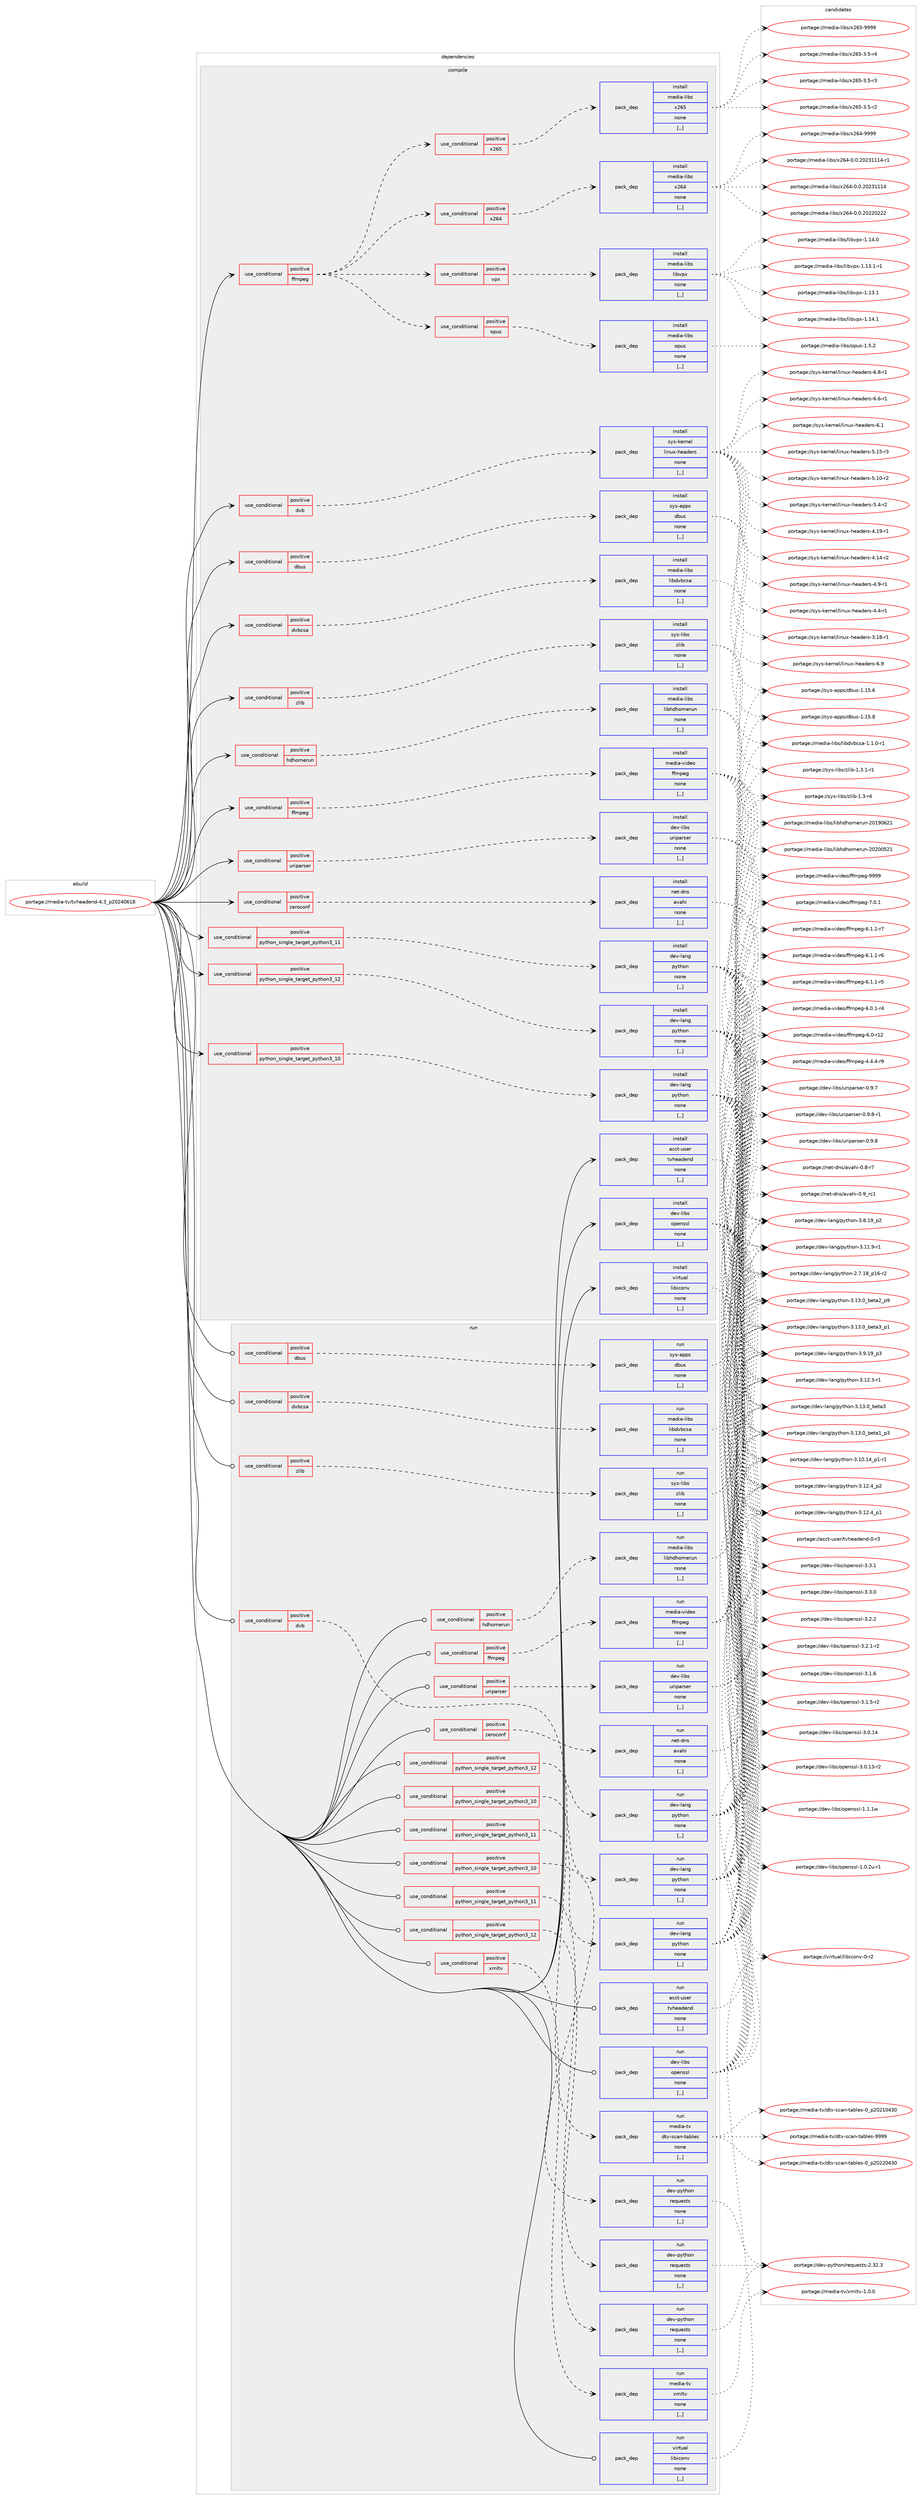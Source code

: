 digraph prolog {

# *************
# Graph options
# *************

newrank=true;
concentrate=true;
compound=true;
graph [rankdir=LR,fontname=Helvetica,fontsize=10,ranksep=1.5];#, ranksep=2.5, nodesep=0.2];
edge  [arrowhead=vee];
node  [fontname=Helvetica,fontsize=10];

# **********
# The ebuild
# **********

subgraph cluster_leftcol {
color=gray;
rank=same;
label=<<i>ebuild</i>>;
id [label="portage://media-tv/tvheadend-4.3_p20240618", color=red, width=4, href="../media-tv/tvheadend-4.3_p20240618.svg"];
}

# ****************
# The dependencies
# ****************

subgraph cluster_midcol {
color=gray;
label=<<i>dependencies</i>>;
subgraph cluster_compile {
fillcolor="#eeeeee";
style=filled;
label=<<i>compile</i>>;
subgraph cond81888 {
dependency322239 [label=<<TABLE BORDER="0" CELLBORDER="1" CELLSPACING="0" CELLPADDING="4"><TR><TD ROWSPAN="3" CELLPADDING="10">use_conditional</TD></TR><TR><TD>positive</TD></TR><TR><TD>dbus</TD></TR></TABLE>>, shape=none, color=red];
subgraph pack237841 {
dependency322240 [label=<<TABLE BORDER="0" CELLBORDER="1" CELLSPACING="0" CELLPADDING="4" WIDTH="220"><TR><TD ROWSPAN="6" CELLPADDING="30">pack_dep</TD></TR><TR><TD WIDTH="110">install</TD></TR><TR><TD>sys-apps</TD></TR><TR><TD>dbus</TD></TR><TR><TD>none</TD></TR><TR><TD>[,,]</TD></TR></TABLE>>, shape=none, color=blue];
}
dependency322239:e -> dependency322240:w [weight=20,style="dashed",arrowhead="vee"];
}
id:e -> dependency322239:w [weight=20,style="solid",arrowhead="vee"];
subgraph cond81889 {
dependency322241 [label=<<TABLE BORDER="0" CELLBORDER="1" CELLSPACING="0" CELLPADDING="4"><TR><TD ROWSPAN="3" CELLPADDING="10">use_conditional</TD></TR><TR><TD>positive</TD></TR><TR><TD>dvb</TD></TR></TABLE>>, shape=none, color=red];
subgraph pack237842 {
dependency322242 [label=<<TABLE BORDER="0" CELLBORDER="1" CELLSPACING="0" CELLPADDING="4" WIDTH="220"><TR><TD ROWSPAN="6" CELLPADDING="30">pack_dep</TD></TR><TR><TD WIDTH="110">install</TD></TR><TR><TD>sys-kernel</TD></TR><TR><TD>linux-headers</TD></TR><TR><TD>none</TD></TR><TR><TD>[,,]</TD></TR></TABLE>>, shape=none, color=blue];
}
dependency322241:e -> dependency322242:w [weight=20,style="dashed",arrowhead="vee"];
}
id:e -> dependency322241:w [weight=20,style="solid",arrowhead="vee"];
subgraph cond81890 {
dependency322243 [label=<<TABLE BORDER="0" CELLBORDER="1" CELLSPACING="0" CELLPADDING="4"><TR><TD ROWSPAN="3" CELLPADDING="10">use_conditional</TD></TR><TR><TD>positive</TD></TR><TR><TD>dvbcsa</TD></TR></TABLE>>, shape=none, color=red];
subgraph pack237843 {
dependency322244 [label=<<TABLE BORDER="0" CELLBORDER="1" CELLSPACING="0" CELLPADDING="4" WIDTH="220"><TR><TD ROWSPAN="6" CELLPADDING="30">pack_dep</TD></TR><TR><TD WIDTH="110">install</TD></TR><TR><TD>media-libs</TD></TR><TR><TD>libdvbcsa</TD></TR><TR><TD>none</TD></TR><TR><TD>[,,]</TD></TR></TABLE>>, shape=none, color=blue];
}
dependency322243:e -> dependency322244:w [weight=20,style="dashed",arrowhead="vee"];
}
id:e -> dependency322243:w [weight=20,style="solid",arrowhead="vee"];
subgraph cond81891 {
dependency322245 [label=<<TABLE BORDER="0" CELLBORDER="1" CELLSPACING="0" CELLPADDING="4"><TR><TD ROWSPAN="3" CELLPADDING="10">use_conditional</TD></TR><TR><TD>positive</TD></TR><TR><TD>ffmpeg</TD></TR></TABLE>>, shape=none, color=red];
subgraph cond81892 {
dependency322246 [label=<<TABLE BORDER="0" CELLBORDER="1" CELLSPACING="0" CELLPADDING="4"><TR><TD ROWSPAN="3" CELLPADDING="10">use_conditional</TD></TR><TR><TD>positive</TD></TR><TR><TD>opus</TD></TR></TABLE>>, shape=none, color=red];
subgraph pack237844 {
dependency322247 [label=<<TABLE BORDER="0" CELLBORDER="1" CELLSPACING="0" CELLPADDING="4" WIDTH="220"><TR><TD ROWSPAN="6" CELLPADDING="30">pack_dep</TD></TR><TR><TD WIDTH="110">install</TD></TR><TR><TD>media-libs</TD></TR><TR><TD>opus</TD></TR><TR><TD>none</TD></TR><TR><TD>[,,]</TD></TR></TABLE>>, shape=none, color=blue];
}
dependency322246:e -> dependency322247:w [weight=20,style="dashed",arrowhead="vee"];
}
dependency322245:e -> dependency322246:w [weight=20,style="dashed",arrowhead="vee"];
subgraph cond81893 {
dependency322248 [label=<<TABLE BORDER="0" CELLBORDER="1" CELLSPACING="0" CELLPADDING="4"><TR><TD ROWSPAN="3" CELLPADDING="10">use_conditional</TD></TR><TR><TD>positive</TD></TR><TR><TD>vpx</TD></TR></TABLE>>, shape=none, color=red];
subgraph pack237845 {
dependency322249 [label=<<TABLE BORDER="0" CELLBORDER="1" CELLSPACING="0" CELLPADDING="4" WIDTH="220"><TR><TD ROWSPAN="6" CELLPADDING="30">pack_dep</TD></TR><TR><TD WIDTH="110">install</TD></TR><TR><TD>media-libs</TD></TR><TR><TD>libvpx</TD></TR><TR><TD>none</TD></TR><TR><TD>[,,]</TD></TR></TABLE>>, shape=none, color=blue];
}
dependency322248:e -> dependency322249:w [weight=20,style="dashed",arrowhead="vee"];
}
dependency322245:e -> dependency322248:w [weight=20,style="dashed",arrowhead="vee"];
subgraph cond81894 {
dependency322250 [label=<<TABLE BORDER="0" CELLBORDER="1" CELLSPACING="0" CELLPADDING="4"><TR><TD ROWSPAN="3" CELLPADDING="10">use_conditional</TD></TR><TR><TD>positive</TD></TR><TR><TD>x264</TD></TR></TABLE>>, shape=none, color=red];
subgraph pack237846 {
dependency322251 [label=<<TABLE BORDER="0" CELLBORDER="1" CELLSPACING="0" CELLPADDING="4" WIDTH="220"><TR><TD ROWSPAN="6" CELLPADDING="30">pack_dep</TD></TR><TR><TD WIDTH="110">install</TD></TR><TR><TD>media-libs</TD></TR><TR><TD>x264</TD></TR><TR><TD>none</TD></TR><TR><TD>[,,]</TD></TR></TABLE>>, shape=none, color=blue];
}
dependency322250:e -> dependency322251:w [weight=20,style="dashed",arrowhead="vee"];
}
dependency322245:e -> dependency322250:w [weight=20,style="dashed",arrowhead="vee"];
subgraph cond81895 {
dependency322252 [label=<<TABLE BORDER="0" CELLBORDER="1" CELLSPACING="0" CELLPADDING="4"><TR><TD ROWSPAN="3" CELLPADDING="10">use_conditional</TD></TR><TR><TD>positive</TD></TR><TR><TD>x265</TD></TR></TABLE>>, shape=none, color=red];
subgraph pack237847 {
dependency322253 [label=<<TABLE BORDER="0" CELLBORDER="1" CELLSPACING="0" CELLPADDING="4" WIDTH="220"><TR><TD ROWSPAN="6" CELLPADDING="30">pack_dep</TD></TR><TR><TD WIDTH="110">install</TD></TR><TR><TD>media-libs</TD></TR><TR><TD>x265</TD></TR><TR><TD>none</TD></TR><TR><TD>[,,]</TD></TR></TABLE>>, shape=none, color=blue];
}
dependency322252:e -> dependency322253:w [weight=20,style="dashed",arrowhead="vee"];
}
dependency322245:e -> dependency322252:w [weight=20,style="dashed",arrowhead="vee"];
}
id:e -> dependency322245:w [weight=20,style="solid",arrowhead="vee"];
subgraph cond81896 {
dependency322254 [label=<<TABLE BORDER="0" CELLBORDER="1" CELLSPACING="0" CELLPADDING="4"><TR><TD ROWSPAN="3" CELLPADDING="10">use_conditional</TD></TR><TR><TD>positive</TD></TR><TR><TD>ffmpeg</TD></TR></TABLE>>, shape=none, color=red];
subgraph pack237848 {
dependency322255 [label=<<TABLE BORDER="0" CELLBORDER="1" CELLSPACING="0" CELLPADDING="4" WIDTH="220"><TR><TD ROWSPAN="6" CELLPADDING="30">pack_dep</TD></TR><TR><TD WIDTH="110">install</TD></TR><TR><TD>media-video</TD></TR><TR><TD>ffmpeg</TD></TR><TR><TD>none</TD></TR><TR><TD>[,,]</TD></TR></TABLE>>, shape=none, color=blue];
}
dependency322254:e -> dependency322255:w [weight=20,style="dashed",arrowhead="vee"];
}
id:e -> dependency322254:w [weight=20,style="solid",arrowhead="vee"];
subgraph cond81897 {
dependency322256 [label=<<TABLE BORDER="0" CELLBORDER="1" CELLSPACING="0" CELLPADDING="4"><TR><TD ROWSPAN="3" CELLPADDING="10">use_conditional</TD></TR><TR><TD>positive</TD></TR><TR><TD>hdhomerun</TD></TR></TABLE>>, shape=none, color=red];
subgraph pack237849 {
dependency322257 [label=<<TABLE BORDER="0" CELLBORDER="1" CELLSPACING="0" CELLPADDING="4" WIDTH="220"><TR><TD ROWSPAN="6" CELLPADDING="30">pack_dep</TD></TR><TR><TD WIDTH="110">install</TD></TR><TR><TD>media-libs</TD></TR><TR><TD>libhdhomerun</TD></TR><TR><TD>none</TD></TR><TR><TD>[,,]</TD></TR></TABLE>>, shape=none, color=blue];
}
dependency322256:e -> dependency322257:w [weight=20,style="dashed",arrowhead="vee"];
}
id:e -> dependency322256:w [weight=20,style="solid",arrowhead="vee"];
subgraph cond81898 {
dependency322258 [label=<<TABLE BORDER="0" CELLBORDER="1" CELLSPACING="0" CELLPADDING="4"><TR><TD ROWSPAN="3" CELLPADDING="10">use_conditional</TD></TR><TR><TD>positive</TD></TR><TR><TD>python_single_target_python3_10</TD></TR></TABLE>>, shape=none, color=red];
subgraph pack237850 {
dependency322259 [label=<<TABLE BORDER="0" CELLBORDER="1" CELLSPACING="0" CELLPADDING="4" WIDTH="220"><TR><TD ROWSPAN="6" CELLPADDING="30">pack_dep</TD></TR><TR><TD WIDTH="110">install</TD></TR><TR><TD>dev-lang</TD></TR><TR><TD>python</TD></TR><TR><TD>none</TD></TR><TR><TD>[,,]</TD></TR></TABLE>>, shape=none, color=blue];
}
dependency322258:e -> dependency322259:w [weight=20,style="dashed",arrowhead="vee"];
}
id:e -> dependency322258:w [weight=20,style="solid",arrowhead="vee"];
subgraph cond81899 {
dependency322260 [label=<<TABLE BORDER="0" CELLBORDER="1" CELLSPACING="0" CELLPADDING="4"><TR><TD ROWSPAN="3" CELLPADDING="10">use_conditional</TD></TR><TR><TD>positive</TD></TR><TR><TD>python_single_target_python3_11</TD></TR></TABLE>>, shape=none, color=red];
subgraph pack237851 {
dependency322261 [label=<<TABLE BORDER="0" CELLBORDER="1" CELLSPACING="0" CELLPADDING="4" WIDTH="220"><TR><TD ROWSPAN="6" CELLPADDING="30">pack_dep</TD></TR><TR><TD WIDTH="110">install</TD></TR><TR><TD>dev-lang</TD></TR><TR><TD>python</TD></TR><TR><TD>none</TD></TR><TR><TD>[,,]</TD></TR></TABLE>>, shape=none, color=blue];
}
dependency322260:e -> dependency322261:w [weight=20,style="dashed",arrowhead="vee"];
}
id:e -> dependency322260:w [weight=20,style="solid",arrowhead="vee"];
subgraph cond81900 {
dependency322262 [label=<<TABLE BORDER="0" CELLBORDER="1" CELLSPACING="0" CELLPADDING="4"><TR><TD ROWSPAN="3" CELLPADDING="10">use_conditional</TD></TR><TR><TD>positive</TD></TR><TR><TD>python_single_target_python3_12</TD></TR></TABLE>>, shape=none, color=red];
subgraph pack237852 {
dependency322263 [label=<<TABLE BORDER="0" CELLBORDER="1" CELLSPACING="0" CELLPADDING="4" WIDTH="220"><TR><TD ROWSPAN="6" CELLPADDING="30">pack_dep</TD></TR><TR><TD WIDTH="110">install</TD></TR><TR><TD>dev-lang</TD></TR><TR><TD>python</TD></TR><TR><TD>none</TD></TR><TR><TD>[,,]</TD></TR></TABLE>>, shape=none, color=blue];
}
dependency322262:e -> dependency322263:w [weight=20,style="dashed",arrowhead="vee"];
}
id:e -> dependency322262:w [weight=20,style="solid",arrowhead="vee"];
subgraph cond81901 {
dependency322264 [label=<<TABLE BORDER="0" CELLBORDER="1" CELLSPACING="0" CELLPADDING="4"><TR><TD ROWSPAN="3" CELLPADDING="10">use_conditional</TD></TR><TR><TD>positive</TD></TR><TR><TD>uriparser</TD></TR></TABLE>>, shape=none, color=red];
subgraph pack237853 {
dependency322265 [label=<<TABLE BORDER="0" CELLBORDER="1" CELLSPACING="0" CELLPADDING="4" WIDTH="220"><TR><TD ROWSPAN="6" CELLPADDING="30">pack_dep</TD></TR><TR><TD WIDTH="110">install</TD></TR><TR><TD>dev-libs</TD></TR><TR><TD>uriparser</TD></TR><TR><TD>none</TD></TR><TR><TD>[,,]</TD></TR></TABLE>>, shape=none, color=blue];
}
dependency322264:e -> dependency322265:w [weight=20,style="dashed",arrowhead="vee"];
}
id:e -> dependency322264:w [weight=20,style="solid",arrowhead="vee"];
subgraph cond81902 {
dependency322266 [label=<<TABLE BORDER="0" CELLBORDER="1" CELLSPACING="0" CELLPADDING="4"><TR><TD ROWSPAN="3" CELLPADDING="10">use_conditional</TD></TR><TR><TD>positive</TD></TR><TR><TD>zeroconf</TD></TR></TABLE>>, shape=none, color=red];
subgraph pack237854 {
dependency322267 [label=<<TABLE BORDER="0" CELLBORDER="1" CELLSPACING="0" CELLPADDING="4" WIDTH="220"><TR><TD ROWSPAN="6" CELLPADDING="30">pack_dep</TD></TR><TR><TD WIDTH="110">install</TD></TR><TR><TD>net-dns</TD></TR><TR><TD>avahi</TD></TR><TR><TD>none</TD></TR><TR><TD>[,,]</TD></TR></TABLE>>, shape=none, color=blue];
}
dependency322266:e -> dependency322267:w [weight=20,style="dashed",arrowhead="vee"];
}
id:e -> dependency322266:w [weight=20,style="solid",arrowhead="vee"];
subgraph cond81903 {
dependency322268 [label=<<TABLE BORDER="0" CELLBORDER="1" CELLSPACING="0" CELLPADDING="4"><TR><TD ROWSPAN="3" CELLPADDING="10">use_conditional</TD></TR><TR><TD>positive</TD></TR><TR><TD>zlib</TD></TR></TABLE>>, shape=none, color=red];
subgraph pack237855 {
dependency322269 [label=<<TABLE BORDER="0" CELLBORDER="1" CELLSPACING="0" CELLPADDING="4" WIDTH="220"><TR><TD ROWSPAN="6" CELLPADDING="30">pack_dep</TD></TR><TR><TD WIDTH="110">install</TD></TR><TR><TD>sys-libs</TD></TR><TR><TD>zlib</TD></TR><TR><TD>none</TD></TR><TR><TD>[,,]</TD></TR></TABLE>>, shape=none, color=blue];
}
dependency322268:e -> dependency322269:w [weight=20,style="dashed",arrowhead="vee"];
}
id:e -> dependency322268:w [weight=20,style="solid",arrowhead="vee"];
subgraph pack237856 {
dependency322270 [label=<<TABLE BORDER="0" CELLBORDER="1" CELLSPACING="0" CELLPADDING="4" WIDTH="220"><TR><TD ROWSPAN="6" CELLPADDING="30">pack_dep</TD></TR><TR><TD WIDTH="110">install</TD></TR><TR><TD>acct-user</TD></TR><TR><TD>tvheadend</TD></TR><TR><TD>none</TD></TR><TR><TD>[,,]</TD></TR></TABLE>>, shape=none, color=blue];
}
id:e -> dependency322270:w [weight=20,style="solid",arrowhead="vee"];
subgraph pack237857 {
dependency322271 [label=<<TABLE BORDER="0" CELLBORDER="1" CELLSPACING="0" CELLPADDING="4" WIDTH="220"><TR><TD ROWSPAN="6" CELLPADDING="30">pack_dep</TD></TR><TR><TD WIDTH="110">install</TD></TR><TR><TD>dev-libs</TD></TR><TR><TD>openssl</TD></TR><TR><TD>none</TD></TR><TR><TD>[,,]</TD></TR></TABLE>>, shape=none, color=blue];
}
id:e -> dependency322271:w [weight=20,style="solid",arrowhead="vee"];
subgraph pack237858 {
dependency322272 [label=<<TABLE BORDER="0" CELLBORDER="1" CELLSPACING="0" CELLPADDING="4" WIDTH="220"><TR><TD ROWSPAN="6" CELLPADDING="30">pack_dep</TD></TR><TR><TD WIDTH="110">install</TD></TR><TR><TD>virtual</TD></TR><TR><TD>libiconv</TD></TR><TR><TD>none</TD></TR><TR><TD>[,,]</TD></TR></TABLE>>, shape=none, color=blue];
}
id:e -> dependency322272:w [weight=20,style="solid",arrowhead="vee"];
}
subgraph cluster_compileandrun {
fillcolor="#eeeeee";
style=filled;
label=<<i>compile and run</i>>;
}
subgraph cluster_run {
fillcolor="#eeeeee";
style=filled;
label=<<i>run</i>>;
subgraph cond81904 {
dependency322273 [label=<<TABLE BORDER="0" CELLBORDER="1" CELLSPACING="0" CELLPADDING="4"><TR><TD ROWSPAN="3" CELLPADDING="10">use_conditional</TD></TR><TR><TD>positive</TD></TR><TR><TD>dbus</TD></TR></TABLE>>, shape=none, color=red];
subgraph pack237859 {
dependency322274 [label=<<TABLE BORDER="0" CELLBORDER="1" CELLSPACING="0" CELLPADDING="4" WIDTH="220"><TR><TD ROWSPAN="6" CELLPADDING="30">pack_dep</TD></TR><TR><TD WIDTH="110">run</TD></TR><TR><TD>sys-apps</TD></TR><TR><TD>dbus</TD></TR><TR><TD>none</TD></TR><TR><TD>[,,]</TD></TR></TABLE>>, shape=none, color=blue];
}
dependency322273:e -> dependency322274:w [weight=20,style="dashed",arrowhead="vee"];
}
id:e -> dependency322273:w [weight=20,style="solid",arrowhead="odot"];
subgraph cond81905 {
dependency322275 [label=<<TABLE BORDER="0" CELLBORDER="1" CELLSPACING="0" CELLPADDING="4"><TR><TD ROWSPAN="3" CELLPADDING="10">use_conditional</TD></TR><TR><TD>positive</TD></TR><TR><TD>dvb</TD></TR></TABLE>>, shape=none, color=red];
subgraph pack237860 {
dependency322276 [label=<<TABLE BORDER="0" CELLBORDER="1" CELLSPACING="0" CELLPADDING="4" WIDTH="220"><TR><TD ROWSPAN="6" CELLPADDING="30">pack_dep</TD></TR><TR><TD WIDTH="110">run</TD></TR><TR><TD>media-tv</TD></TR><TR><TD>dtv-scan-tables</TD></TR><TR><TD>none</TD></TR><TR><TD>[,,]</TD></TR></TABLE>>, shape=none, color=blue];
}
dependency322275:e -> dependency322276:w [weight=20,style="dashed",arrowhead="vee"];
}
id:e -> dependency322275:w [weight=20,style="solid",arrowhead="odot"];
subgraph cond81906 {
dependency322277 [label=<<TABLE BORDER="0" CELLBORDER="1" CELLSPACING="0" CELLPADDING="4"><TR><TD ROWSPAN="3" CELLPADDING="10">use_conditional</TD></TR><TR><TD>positive</TD></TR><TR><TD>dvbcsa</TD></TR></TABLE>>, shape=none, color=red];
subgraph pack237861 {
dependency322278 [label=<<TABLE BORDER="0" CELLBORDER="1" CELLSPACING="0" CELLPADDING="4" WIDTH="220"><TR><TD ROWSPAN="6" CELLPADDING="30">pack_dep</TD></TR><TR><TD WIDTH="110">run</TD></TR><TR><TD>media-libs</TD></TR><TR><TD>libdvbcsa</TD></TR><TR><TD>none</TD></TR><TR><TD>[,,]</TD></TR></TABLE>>, shape=none, color=blue];
}
dependency322277:e -> dependency322278:w [weight=20,style="dashed",arrowhead="vee"];
}
id:e -> dependency322277:w [weight=20,style="solid",arrowhead="odot"];
subgraph cond81907 {
dependency322279 [label=<<TABLE BORDER="0" CELLBORDER="1" CELLSPACING="0" CELLPADDING="4"><TR><TD ROWSPAN="3" CELLPADDING="10">use_conditional</TD></TR><TR><TD>positive</TD></TR><TR><TD>ffmpeg</TD></TR></TABLE>>, shape=none, color=red];
subgraph pack237862 {
dependency322280 [label=<<TABLE BORDER="0" CELLBORDER="1" CELLSPACING="0" CELLPADDING="4" WIDTH="220"><TR><TD ROWSPAN="6" CELLPADDING="30">pack_dep</TD></TR><TR><TD WIDTH="110">run</TD></TR><TR><TD>media-video</TD></TR><TR><TD>ffmpeg</TD></TR><TR><TD>none</TD></TR><TR><TD>[,,]</TD></TR></TABLE>>, shape=none, color=blue];
}
dependency322279:e -> dependency322280:w [weight=20,style="dashed",arrowhead="vee"];
}
id:e -> dependency322279:w [weight=20,style="solid",arrowhead="odot"];
subgraph cond81908 {
dependency322281 [label=<<TABLE BORDER="0" CELLBORDER="1" CELLSPACING="0" CELLPADDING="4"><TR><TD ROWSPAN="3" CELLPADDING="10">use_conditional</TD></TR><TR><TD>positive</TD></TR><TR><TD>hdhomerun</TD></TR></TABLE>>, shape=none, color=red];
subgraph pack237863 {
dependency322282 [label=<<TABLE BORDER="0" CELLBORDER="1" CELLSPACING="0" CELLPADDING="4" WIDTH="220"><TR><TD ROWSPAN="6" CELLPADDING="30">pack_dep</TD></TR><TR><TD WIDTH="110">run</TD></TR><TR><TD>media-libs</TD></TR><TR><TD>libhdhomerun</TD></TR><TR><TD>none</TD></TR><TR><TD>[,,]</TD></TR></TABLE>>, shape=none, color=blue];
}
dependency322281:e -> dependency322282:w [weight=20,style="dashed",arrowhead="vee"];
}
id:e -> dependency322281:w [weight=20,style="solid",arrowhead="odot"];
subgraph cond81909 {
dependency322283 [label=<<TABLE BORDER="0" CELLBORDER="1" CELLSPACING="0" CELLPADDING="4"><TR><TD ROWSPAN="3" CELLPADDING="10">use_conditional</TD></TR><TR><TD>positive</TD></TR><TR><TD>python_single_target_python3_10</TD></TR></TABLE>>, shape=none, color=red];
subgraph pack237864 {
dependency322284 [label=<<TABLE BORDER="0" CELLBORDER="1" CELLSPACING="0" CELLPADDING="4" WIDTH="220"><TR><TD ROWSPAN="6" CELLPADDING="30">pack_dep</TD></TR><TR><TD WIDTH="110">run</TD></TR><TR><TD>dev-lang</TD></TR><TR><TD>python</TD></TR><TR><TD>none</TD></TR><TR><TD>[,,]</TD></TR></TABLE>>, shape=none, color=blue];
}
dependency322283:e -> dependency322284:w [weight=20,style="dashed",arrowhead="vee"];
}
id:e -> dependency322283:w [weight=20,style="solid",arrowhead="odot"];
subgraph cond81910 {
dependency322285 [label=<<TABLE BORDER="0" CELLBORDER="1" CELLSPACING="0" CELLPADDING="4"><TR><TD ROWSPAN="3" CELLPADDING="10">use_conditional</TD></TR><TR><TD>positive</TD></TR><TR><TD>python_single_target_python3_10</TD></TR></TABLE>>, shape=none, color=red];
subgraph pack237865 {
dependency322286 [label=<<TABLE BORDER="0" CELLBORDER="1" CELLSPACING="0" CELLPADDING="4" WIDTH="220"><TR><TD ROWSPAN="6" CELLPADDING="30">pack_dep</TD></TR><TR><TD WIDTH="110">run</TD></TR><TR><TD>dev-python</TD></TR><TR><TD>requests</TD></TR><TR><TD>none</TD></TR><TR><TD>[,,]</TD></TR></TABLE>>, shape=none, color=blue];
}
dependency322285:e -> dependency322286:w [weight=20,style="dashed",arrowhead="vee"];
}
id:e -> dependency322285:w [weight=20,style="solid",arrowhead="odot"];
subgraph cond81911 {
dependency322287 [label=<<TABLE BORDER="0" CELLBORDER="1" CELLSPACING="0" CELLPADDING="4"><TR><TD ROWSPAN="3" CELLPADDING="10">use_conditional</TD></TR><TR><TD>positive</TD></TR><TR><TD>python_single_target_python3_11</TD></TR></TABLE>>, shape=none, color=red];
subgraph pack237866 {
dependency322288 [label=<<TABLE BORDER="0" CELLBORDER="1" CELLSPACING="0" CELLPADDING="4" WIDTH="220"><TR><TD ROWSPAN="6" CELLPADDING="30">pack_dep</TD></TR><TR><TD WIDTH="110">run</TD></TR><TR><TD>dev-lang</TD></TR><TR><TD>python</TD></TR><TR><TD>none</TD></TR><TR><TD>[,,]</TD></TR></TABLE>>, shape=none, color=blue];
}
dependency322287:e -> dependency322288:w [weight=20,style="dashed",arrowhead="vee"];
}
id:e -> dependency322287:w [weight=20,style="solid",arrowhead="odot"];
subgraph cond81912 {
dependency322289 [label=<<TABLE BORDER="0" CELLBORDER="1" CELLSPACING="0" CELLPADDING="4"><TR><TD ROWSPAN="3" CELLPADDING="10">use_conditional</TD></TR><TR><TD>positive</TD></TR><TR><TD>python_single_target_python3_11</TD></TR></TABLE>>, shape=none, color=red];
subgraph pack237867 {
dependency322290 [label=<<TABLE BORDER="0" CELLBORDER="1" CELLSPACING="0" CELLPADDING="4" WIDTH="220"><TR><TD ROWSPAN="6" CELLPADDING="30">pack_dep</TD></TR><TR><TD WIDTH="110">run</TD></TR><TR><TD>dev-python</TD></TR><TR><TD>requests</TD></TR><TR><TD>none</TD></TR><TR><TD>[,,]</TD></TR></TABLE>>, shape=none, color=blue];
}
dependency322289:e -> dependency322290:w [weight=20,style="dashed",arrowhead="vee"];
}
id:e -> dependency322289:w [weight=20,style="solid",arrowhead="odot"];
subgraph cond81913 {
dependency322291 [label=<<TABLE BORDER="0" CELLBORDER="1" CELLSPACING="0" CELLPADDING="4"><TR><TD ROWSPAN="3" CELLPADDING="10">use_conditional</TD></TR><TR><TD>positive</TD></TR><TR><TD>python_single_target_python3_12</TD></TR></TABLE>>, shape=none, color=red];
subgraph pack237868 {
dependency322292 [label=<<TABLE BORDER="0" CELLBORDER="1" CELLSPACING="0" CELLPADDING="4" WIDTH="220"><TR><TD ROWSPAN="6" CELLPADDING="30">pack_dep</TD></TR><TR><TD WIDTH="110">run</TD></TR><TR><TD>dev-lang</TD></TR><TR><TD>python</TD></TR><TR><TD>none</TD></TR><TR><TD>[,,]</TD></TR></TABLE>>, shape=none, color=blue];
}
dependency322291:e -> dependency322292:w [weight=20,style="dashed",arrowhead="vee"];
}
id:e -> dependency322291:w [weight=20,style="solid",arrowhead="odot"];
subgraph cond81914 {
dependency322293 [label=<<TABLE BORDER="0" CELLBORDER="1" CELLSPACING="0" CELLPADDING="4"><TR><TD ROWSPAN="3" CELLPADDING="10">use_conditional</TD></TR><TR><TD>positive</TD></TR><TR><TD>python_single_target_python3_12</TD></TR></TABLE>>, shape=none, color=red];
subgraph pack237869 {
dependency322294 [label=<<TABLE BORDER="0" CELLBORDER="1" CELLSPACING="0" CELLPADDING="4" WIDTH="220"><TR><TD ROWSPAN="6" CELLPADDING="30">pack_dep</TD></TR><TR><TD WIDTH="110">run</TD></TR><TR><TD>dev-python</TD></TR><TR><TD>requests</TD></TR><TR><TD>none</TD></TR><TR><TD>[,,]</TD></TR></TABLE>>, shape=none, color=blue];
}
dependency322293:e -> dependency322294:w [weight=20,style="dashed",arrowhead="vee"];
}
id:e -> dependency322293:w [weight=20,style="solid",arrowhead="odot"];
subgraph cond81915 {
dependency322295 [label=<<TABLE BORDER="0" CELLBORDER="1" CELLSPACING="0" CELLPADDING="4"><TR><TD ROWSPAN="3" CELLPADDING="10">use_conditional</TD></TR><TR><TD>positive</TD></TR><TR><TD>uriparser</TD></TR></TABLE>>, shape=none, color=red];
subgraph pack237870 {
dependency322296 [label=<<TABLE BORDER="0" CELLBORDER="1" CELLSPACING="0" CELLPADDING="4" WIDTH="220"><TR><TD ROWSPAN="6" CELLPADDING="30">pack_dep</TD></TR><TR><TD WIDTH="110">run</TD></TR><TR><TD>dev-libs</TD></TR><TR><TD>uriparser</TD></TR><TR><TD>none</TD></TR><TR><TD>[,,]</TD></TR></TABLE>>, shape=none, color=blue];
}
dependency322295:e -> dependency322296:w [weight=20,style="dashed",arrowhead="vee"];
}
id:e -> dependency322295:w [weight=20,style="solid",arrowhead="odot"];
subgraph cond81916 {
dependency322297 [label=<<TABLE BORDER="0" CELLBORDER="1" CELLSPACING="0" CELLPADDING="4"><TR><TD ROWSPAN="3" CELLPADDING="10">use_conditional</TD></TR><TR><TD>positive</TD></TR><TR><TD>xmltv</TD></TR></TABLE>>, shape=none, color=red];
subgraph pack237871 {
dependency322298 [label=<<TABLE BORDER="0" CELLBORDER="1" CELLSPACING="0" CELLPADDING="4" WIDTH="220"><TR><TD ROWSPAN="6" CELLPADDING="30">pack_dep</TD></TR><TR><TD WIDTH="110">run</TD></TR><TR><TD>media-tv</TD></TR><TR><TD>xmltv</TD></TR><TR><TD>none</TD></TR><TR><TD>[,,]</TD></TR></TABLE>>, shape=none, color=blue];
}
dependency322297:e -> dependency322298:w [weight=20,style="dashed",arrowhead="vee"];
}
id:e -> dependency322297:w [weight=20,style="solid",arrowhead="odot"];
subgraph cond81917 {
dependency322299 [label=<<TABLE BORDER="0" CELLBORDER="1" CELLSPACING="0" CELLPADDING="4"><TR><TD ROWSPAN="3" CELLPADDING="10">use_conditional</TD></TR><TR><TD>positive</TD></TR><TR><TD>zeroconf</TD></TR></TABLE>>, shape=none, color=red];
subgraph pack237872 {
dependency322300 [label=<<TABLE BORDER="0" CELLBORDER="1" CELLSPACING="0" CELLPADDING="4" WIDTH="220"><TR><TD ROWSPAN="6" CELLPADDING="30">pack_dep</TD></TR><TR><TD WIDTH="110">run</TD></TR><TR><TD>net-dns</TD></TR><TR><TD>avahi</TD></TR><TR><TD>none</TD></TR><TR><TD>[,,]</TD></TR></TABLE>>, shape=none, color=blue];
}
dependency322299:e -> dependency322300:w [weight=20,style="dashed",arrowhead="vee"];
}
id:e -> dependency322299:w [weight=20,style="solid",arrowhead="odot"];
subgraph cond81918 {
dependency322301 [label=<<TABLE BORDER="0" CELLBORDER="1" CELLSPACING="0" CELLPADDING="4"><TR><TD ROWSPAN="3" CELLPADDING="10">use_conditional</TD></TR><TR><TD>positive</TD></TR><TR><TD>zlib</TD></TR></TABLE>>, shape=none, color=red];
subgraph pack237873 {
dependency322302 [label=<<TABLE BORDER="0" CELLBORDER="1" CELLSPACING="0" CELLPADDING="4" WIDTH="220"><TR><TD ROWSPAN="6" CELLPADDING="30">pack_dep</TD></TR><TR><TD WIDTH="110">run</TD></TR><TR><TD>sys-libs</TD></TR><TR><TD>zlib</TD></TR><TR><TD>none</TD></TR><TR><TD>[,,]</TD></TR></TABLE>>, shape=none, color=blue];
}
dependency322301:e -> dependency322302:w [weight=20,style="dashed",arrowhead="vee"];
}
id:e -> dependency322301:w [weight=20,style="solid",arrowhead="odot"];
subgraph pack237874 {
dependency322303 [label=<<TABLE BORDER="0" CELLBORDER="1" CELLSPACING="0" CELLPADDING="4" WIDTH="220"><TR><TD ROWSPAN="6" CELLPADDING="30">pack_dep</TD></TR><TR><TD WIDTH="110">run</TD></TR><TR><TD>acct-user</TD></TR><TR><TD>tvheadend</TD></TR><TR><TD>none</TD></TR><TR><TD>[,,]</TD></TR></TABLE>>, shape=none, color=blue];
}
id:e -> dependency322303:w [weight=20,style="solid",arrowhead="odot"];
subgraph pack237875 {
dependency322304 [label=<<TABLE BORDER="0" CELLBORDER="1" CELLSPACING="0" CELLPADDING="4" WIDTH="220"><TR><TD ROWSPAN="6" CELLPADDING="30">pack_dep</TD></TR><TR><TD WIDTH="110">run</TD></TR><TR><TD>dev-libs</TD></TR><TR><TD>openssl</TD></TR><TR><TD>none</TD></TR><TR><TD>[,,]</TD></TR></TABLE>>, shape=none, color=blue];
}
id:e -> dependency322304:w [weight=20,style="solid",arrowhead="odot"];
subgraph pack237876 {
dependency322305 [label=<<TABLE BORDER="0" CELLBORDER="1" CELLSPACING="0" CELLPADDING="4" WIDTH="220"><TR><TD ROWSPAN="6" CELLPADDING="30">pack_dep</TD></TR><TR><TD WIDTH="110">run</TD></TR><TR><TD>virtual</TD></TR><TR><TD>libiconv</TD></TR><TR><TD>none</TD></TR><TR><TD>[,,]</TD></TR></TABLE>>, shape=none, color=blue];
}
id:e -> dependency322305:w [weight=20,style="solid",arrowhead="odot"];
}
}

# **************
# The candidates
# **************

subgraph cluster_choices {
rank=same;
color=gray;
label=<<i>candidates</i>>;

subgraph choice237841 {
color=black;
nodesep=1;
choice1151211154597112112115471009811711545494649534656 [label="portage://sys-apps/dbus-1.15.8", color=red, width=4,href="../sys-apps/dbus-1.15.8.svg"];
choice1151211154597112112115471009811711545494649534654 [label="portage://sys-apps/dbus-1.15.6", color=red, width=4,href="../sys-apps/dbus-1.15.6.svg"];
dependency322240:e -> choice1151211154597112112115471009811711545494649534656:w [style=dotted,weight="100"];
dependency322240:e -> choice1151211154597112112115471009811711545494649534654:w [style=dotted,weight="100"];
}
subgraph choice237842 {
color=black;
nodesep=1;
choice1151211154510710111411010110847108105110117120451041019710010111411545544657 [label="portage://sys-kernel/linux-headers-6.9", color=red, width=4,href="../sys-kernel/linux-headers-6.9.svg"];
choice11512111545107101114110101108471081051101171204510410197100101114115455446564511449 [label="portage://sys-kernel/linux-headers-6.8-r1", color=red, width=4,href="../sys-kernel/linux-headers-6.8-r1.svg"];
choice11512111545107101114110101108471081051101171204510410197100101114115455446544511449 [label="portage://sys-kernel/linux-headers-6.6-r1", color=red, width=4,href="../sys-kernel/linux-headers-6.6-r1.svg"];
choice1151211154510710111411010110847108105110117120451041019710010111411545544649 [label="portage://sys-kernel/linux-headers-6.1", color=red, width=4,href="../sys-kernel/linux-headers-6.1.svg"];
choice1151211154510710111411010110847108105110117120451041019710010111411545534649534511451 [label="portage://sys-kernel/linux-headers-5.15-r3", color=red, width=4,href="../sys-kernel/linux-headers-5.15-r3.svg"];
choice1151211154510710111411010110847108105110117120451041019710010111411545534649484511450 [label="portage://sys-kernel/linux-headers-5.10-r2", color=red, width=4,href="../sys-kernel/linux-headers-5.10-r2.svg"];
choice11512111545107101114110101108471081051101171204510410197100101114115455346524511450 [label="portage://sys-kernel/linux-headers-5.4-r2", color=red, width=4,href="../sys-kernel/linux-headers-5.4-r2.svg"];
choice1151211154510710111411010110847108105110117120451041019710010111411545524649574511449 [label="portage://sys-kernel/linux-headers-4.19-r1", color=red, width=4,href="../sys-kernel/linux-headers-4.19-r1.svg"];
choice1151211154510710111411010110847108105110117120451041019710010111411545524649524511450 [label="portage://sys-kernel/linux-headers-4.14-r2", color=red, width=4,href="../sys-kernel/linux-headers-4.14-r2.svg"];
choice11512111545107101114110101108471081051101171204510410197100101114115455246574511449 [label="portage://sys-kernel/linux-headers-4.9-r1", color=red, width=4,href="../sys-kernel/linux-headers-4.9-r1.svg"];
choice11512111545107101114110101108471081051101171204510410197100101114115455246524511449 [label="portage://sys-kernel/linux-headers-4.4-r1", color=red, width=4,href="../sys-kernel/linux-headers-4.4-r1.svg"];
choice1151211154510710111411010110847108105110117120451041019710010111411545514649564511449 [label="portage://sys-kernel/linux-headers-3.18-r1", color=red, width=4,href="../sys-kernel/linux-headers-3.18-r1.svg"];
dependency322242:e -> choice1151211154510710111411010110847108105110117120451041019710010111411545544657:w [style=dotted,weight="100"];
dependency322242:e -> choice11512111545107101114110101108471081051101171204510410197100101114115455446564511449:w [style=dotted,weight="100"];
dependency322242:e -> choice11512111545107101114110101108471081051101171204510410197100101114115455446544511449:w [style=dotted,weight="100"];
dependency322242:e -> choice1151211154510710111411010110847108105110117120451041019710010111411545544649:w [style=dotted,weight="100"];
dependency322242:e -> choice1151211154510710111411010110847108105110117120451041019710010111411545534649534511451:w [style=dotted,weight="100"];
dependency322242:e -> choice1151211154510710111411010110847108105110117120451041019710010111411545534649484511450:w [style=dotted,weight="100"];
dependency322242:e -> choice11512111545107101114110101108471081051101171204510410197100101114115455346524511450:w [style=dotted,weight="100"];
dependency322242:e -> choice1151211154510710111411010110847108105110117120451041019710010111411545524649574511449:w [style=dotted,weight="100"];
dependency322242:e -> choice1151211154510710111411010110847108105110117120451041019710010111411545524649524511450:w [style=dotted,weight="100"];
dependency322242:e -> choice11512111545107101114110101108471081051101171204510410197100101114115455246574511449:w [style=dotted,weight="100"];
dependency322242:e -> choice11512111545107101114110101108471081051101171204510410197100101114115455246524511449:w [style=dotted,weight="100"];
dependency322242:e -> choice1151211154510710111411010110847108105110117120451041019710010111411545514649564511449:w [style=dotted,weight="100"];
}
subgraph choice237843 {
color=black;
nodesep=1;
choice10910110010597451081059811547108105981001189899115974549464946484511449 [label="portage://media-libs/libdvbcsa-1.1.0-r1", color=red, width=4,href="../media-libs/libdvbcsa-1.1.0-r1.svg"];
dependency322244:e -> choice10910110010597451081059811547108105981001189899115974549464946484511449:w [style=dotted,weight="100"];
}
subgraph choice237844 {
color=black;
nodesep=1;
choice10910110010597451081059811547111112117115454946534650 [label="portage://media-libs/opus-1.5.2", color=red, width=4,href="../media-libs/opus-1.5.2.svg"];
dependency322247:e -> choice10910110010597451081059811547111112117115454946534650:w [style=dotted,weight="100"];
}
subgraph choice237845 {
color=black;
nodesep=1;
choice109101100105974510810598115471081059811811212045494649524649 [label="portage://media-libs/libvpx-1.14.1", color=red, width=4,href="../media-libs/libvpx-1.14.1.svg"];
choice109101100105974510810598115471081059811811212045494649524648 [label="portage://media-libs/libvpx-1.14.0", color=red, width=4,href="../media-libs/libvpx-1.14.0.svg"];
choice1091011001059745108105981154710810598118112120454946495146494511449 [label="portage://media-libs/libvpx-1.13.1-r1", color=red, width=4,href="../media-libs/libvpx-1.13.1-r1.svg"];
choice109101100105974510810598115471081059811811212045494649514649 [label="portage://media-libs/libvpx-1.13.1", color=red, width=4,href="../media-libs/libvpx-1.13.1.svg"];
dependency322249:e -> choice109101100105974510810598115471081059811811212045494649524649:w [style=dotted,weight="100"];
dependency322249:e -> choice109101100105974510810598115471081059811811212045494649524648:w [style=dotted,weight="100"];
dependency322249:e -> choice1091011001059745108105981154710810598118112120454946495146494511449:w [style=dotted,weight="100"];
dependency322249:e -> choice109101100105974510810598115471081059811811212045494649514649:w [style=dotted,weight="100"];
}
subgraph choice237846 {
color=black;
nodesep=1;
choice109101100105974510810598115471205054524557575757 [label="portage://media-libs/x264-9999", color=red, width=4,href="../media-libs/x264-9999.svg"];
choice10910110010597451081059811547120505452454846484650485051494949524511449 [label="portage://media-libs/x264-0.0.20231114-r1", color=red, width=4,href="../media-libs/x264-0.0.20231114-r1.svg"];
choice1091011001059745108105981154712050545245484648465048505149494952 [label="portage://media-libs/x264-0.0.20231114", color=red, width=4,href="../media-libs/x264-0.0.20231114.svg"];
choice1091011001059745108105981154712050545245484648465048505048505050 [label="portage://media-libs/x264-0.0.20220222", color=red, width=4,href="../media-libs/x264-0.0.20220222.svg"];
dependency322251:e -> choice109101100105974510810598115471205054524557575757:w [style=dotted,weight="100"];
dependency322251:e -> choice10910110010597451081059811547120505452454846484650485051494949524511449:w [style=dotted,weight="100"];
dependency322251:e -> choice1091011001059745108105981154712050545245484648465048505149494952:w [style=dotted,weight="100"];
dependency322251:e -> choice1091011001059745108105981154712050545245484648465048505048505050:w [style=dotted,weight="100"];
}
subgraph choice237847 {
color=black;
nodesep=1;
choice109101100105974510810598115471205054534557575757 [label="portage://media-libs/x265-9999", color=red, width=4,href="../media-libs/x265-9999.svg"];
choice10910110010597451081059811547120505453455146534511452 [label="portage://media-libs/x265-3.5-r4", color=red, width=4,href="../media-libs/x265-3.5-r4.svg"];
choice10910110010597451081059811547120505453455146534511451 [label="portage://media-libs/x265-3.5-r3", color=red, width=4,href="../media-libs/x265-3.5-r3.svg"];
choice10910110010597451081059811547120505453455146534511450 [label="portage://media-libs/x265-3.5-r2", color=red, width=4,href="../media-libs/x265-3.5-r2.svg"];
dependency322253:e -> choice109101100105974510810598115471205054534557575757:w [style=dotted,weight="100"];
dependency322253:e -> choice10910110010597451081059811547120505453455146534511452:w [style=dotted,weight="100"];
dependency322253:e -> choice10910110010597451081059811547120505453455146534511451:w [style=dotted,weight="100"];
dependency322253:e -> choice10910110010597451081059811547120505453455146534511450:w [style=dotted,weight="100"];
}
subgraph choice237848 {
color=black;
nodesep=1;
choice1091011001059745118105100101111471021021091121011034557575757 [label="portage://media-video/ffmpeg-9999", color=red, width=4,href="../media-video/ffmpeg-9999.svg"];
choice109101100105974511810510010111147102102109112101103455546484649 [label="portage://media-video/ffmpeg-7.0.1", color=red, width=4,href="../media-video/ffmpeg-7.0.1.svg"];
choice1091011001059745118105100101111471021021091121011034554464946494511455 [label="portage://media-video/ffmpeg-6.1.1-r7", color=red, width=4,href="../media-video/ffmpeg-6.1.1-r7.svg"];
choice1091011001059745118105100101111471021021091121011034554464946494511454 [label="portage://media-video/ffmpeg-6.1.1-r6", color=red, width=4,href="../media-video/ffmpeg-6.1.1-r6.svg"];
choice1091011001059745118105100101111471021021091121011034554464946494511453 [label="portage://media-video/ffmpeg-6.1.1-r5", color=red, width=4,href="../media-video/ffmpeg-6.1.1-r5.svg"];
choice1091011001059745118105100101111471021021091121011034554464846494511452 [label="portage://media-video/ffmpeg-6.0.1-r4", color=red, width=4,href="../media-video/ffmpeg-6.0.1-r4.svg"];
choice10910110010597451181051001011114710210210911210110345544648451144950 [label="portage://media-video/ffmpeg-6.0-r12", color=red, width=4,href="../media-video/ffmpeg-6.0-r12.svg"];
choice1091011001059745118105100101111471021021091121011034552465246524511457 [label="portage://media-video/ffmpeg-4.4.4-r9", color=red, width=4,href="../media-video/ffmpeg-4.4.4-r9.svg"];
dependency322255:e -> choice1091011001059745118105100101111471021021091121011034557575757:w [style=dotted,weight="100"];
dependency322255:e -> choice109101100105974511810510010111147102102109112101103455546484649:w [style=dotted,weight="100"];
dependency322255:e -> choice1091011001059745118105100101111471021021091121011034554464946494511455:w [style=dotted,weight="100"];
dependency322255:e -> choice1091011001059745118105100101111471021021091121011034554464946494511454:w [style=dotted,weight="100"];
dependency322255:e -> choice1091011001059745118105100101111471021021091121011034554464946494511453:w [style=dotted,weight="100"];
dependency322255:e -> choice1091011001059745118105100101111471021021091121011034554464846494511452:w [style=dotted,weight="100"];
dependency322255:e -> choice10910110010597451181051001011114710210210911210110345544648451144950:w [style=dotted,weight="100"];
dependency322255:e -> choice1091011001059745118105100101111471021021091121011034552465246524511457:w [style=dotted,weight="100"];
}
subgraph choice237849 {
color=black;
nodesep=1;
choice1091011001059745108105981154710810598104100104111109101114117110455048504848535049 [label="portage://media-libs/libhdhomerun-20200521", color=red, width=4,href="../media-libs/libhdhomerun-20200521.svg"];
choice1091011001059745108105981154710810598104100104111109101114117110455048495748545049 [label="portage://media-libs/libhdhomerun-20190621", color=red, width=4,href="../media-libs/libhdhomerun-20190621.svg"];
dependency322257:e -> choice1091011001059745108105981154710810598104100104111109101114117110455048504848535049:w [style=dotted,weight="100"];
dependency322257:e -> choice1091011001059745108105981154710810598104100104111109101114117110455048495748545049:w [style=dotted,weight="100"];
}
subgraph choice237850 {
color=black;
nodesep=1;
choice10010111845108971101034711212111610411111045514649514648959810111697519511249 [label="portage://dev-lang/python-3.13.0_beta3_p1", color=red, width=4,href="../dev-lang/python-3.13.0_beta3_p1.svg"];
choice1001011184510897110103471121211161041111104551464951464895981011169751 [label="portage://dev-lang/python-3.13.0_beta3", color=red, width=4,href="../dev-lang/python-3.13.0_beta3.svg"];
choice10010111845108971101034711212111610411111045514649514648959810111697509511257 [label="portage://dev-lang/python-3.13.0_beta2_p9", color=red, width=4,href="../dev-lang/python-3.13.0_beta2_p9.svg"];
choice10010111845108971101034711212111610411111045514649514648959810111697499511251 [label="portage://dev-lang/python-3.13.0_beta1_p3", color=red, width=4,href="../dev-lang/python-3.13.0_beta1_p3.svg"];
choice100101118451089711010347112121116104111110455146495046529511250 [label="portage://dev-lang/python-3.12.4_p2", color=red, width=4,href="../dev-lang/python-3.12.4_p2.svg"];
choice100101118451089711010347112121116104111110455146495046529511249 [label="portage://dev-lang/python-3.12.4_p1", color=red, width=4,href="../dev-lang/python-3.12.4_p1.svg"];
choice100101118451089711010347112121116104111110455146495046514511449 [label="portage://dev-lang/python-3.12.3-r1", color=red, width=4,href="../dev-lang/python-3.12.3-r1.svg"];
choice100101118451089711010347112121116104111110455146494946574511449 [label="portage://dev-lang/python-3.11.9-r1", color=red, width=4,href="../dev-lang/python-3.11.9-r1.svg"];
choice100101118451089711010347112121116104111110455146494846495295112494511449 [label="portage://dev-lang/python-3.10.14_p1-r1", color=red, width=4,href="../dev-lang/python-3.10.14_p1-r1.svg"];
choice100101118451089711010347112121116104111110455146574649579511251 [label="portage://dev-lang/python-3.9.19_p3", color=red, width=4,href="../dev-lang/python-3.9.19_p3.svg"];
choice100101118451089711010347112121116104111110455146564649579511250 [label="portage://dev-lang/python-3.8.19_p2", color=red, width=4,href="../dev-lang/python-3.8.19_p2.svg"];
choice100101118451089711010347112121116104111110455046554649569511249544511450 [label="portage://dev-lang/python-2.7.18_p16-r2", color=red, width=4,href="../dev-lang/python-2.7.18_p16-r2.svg"];
dependency322259:e -> choice10010111845108971101034711212111610411111045514649514648959810111697519511249:w [style=dotted,weight="100"];
dependency322259:e -> choice1001011184510897110103471121211161041111104551464951464895981011169751:w [style=dotted,weight="100"];
dependency322259:e -> choice10010111845108971101034711212111610411111045514649514648959810111697509511257:w [style=dotted,weight="100"];
dependency322259:e -> choice10010111845108971101034711212111610411111045514649514648959810111697499511251:w [style=dotted,weight="100"];
dependency322259:e -> choice100101118451089711010347112121116104111110455146495046529511250:w [style=dotted,weight="100"];
dependency322259:e -> choice100101118451089711010347112121116104111110455146495046529511249:w [style=dotted,weight="100"];
dependency322259:e -> choice100101118451089711010347112121116104111110455146495046514511449:w [style=dotted,weight="100"];
dependency322259:e -> choice100101118451089711010347112121116104111110455146494946574511449:w [style=dotted,weight="100"];
dependency322259:e -> choice100101118451089711010347112121116104111110455146494846495295112494511449:w [style=dotted,weight="100"];
dependency322259:e -> choice100101118451089711010347112121116104111110455146574649579511251:w [style=dotted,weight="100"];
dependency322259:e -> choice100101118451089711010347112121116104111110455146564649579511250:w [style=dotted,weight="100"];
dependency322259:e -> choice100101118451089711010347112121116104111110455046554649569511249544511450:w [style=dotted,weight="100"];
}
subgraph choice237851 {
color=black;
nodesep=1;
choice10010111845108971101034711212111610411111045514649514648959810111697519511249 [label="portage://dev-lang/python-3.13.0_beta3_p1", color=red, width=4,href="../dev-lang/python-3.13.0_beta3_p1.svg"];
choice1001011184510897110103471121211161041111104551464951464895981011169751 [label="portage://dev-lang/python-3.13.0_beta3", color=red, width=4,href="../dev-lang/python-3.13.0_beta3.svg"];
choice10010111845108971101034711212111610411111045514649514648959810111697509511257 [label="portage://dev-lang/python-3.13.0_beta2_p9", color=red, width=4,href="../dev-lang/python-3.13.0_beta2_p9.svg"];
choice10010111845108971101034711212111610411111045514649514648959810111697499511251 [label="portage://dev-lang/python-3.13.0_beta1_p3", color=red, width=4,href="../dev-lang/python-3.13.0_beta1_p3.svg"];
choice100101118451089711010347112121116104111110455146495046529511250 [label="portage://dev-lang/python-3.12.4_p2", color=red, width=4,href="../dev-lang/python-3.12.4_p2.svg"];
choice100101118451089711010347112121116104111110455146495046529511249 [label="portage://dev-lang/python-3.12.4_p1", color=red, width=4,href="../dev-lang/python-3.12.4_p1.svg"];
choice100101118451089711010347112121116104111110455146495046514511449 [label="portage://dev-lang/python-3.12.3-r1", color=red, width=4,href="../dev-lang/python-3.12.3-r1.svg"];
choice100101118451089711010347112121116104111110455146494946574511449 [label="portage://dev-lang/python-3.11.9-r1", color=red, width=4,href="../dev-lang/python-3.11.9-r1.svg"];
choice100101118451089711010347112121116104111110455146494846495295112494511449 [label="portage://dev-lang/python-3.10.14_p1-r1", color=red, width=4,href="../dev-lang/python-3.10.14_p1-r1.svg"];
choice100101118451089711010347112121116104111110455146574649579511251 [label="portage://dev-lang/python-3.9.19_p3", color=red, width=4,href="../dev-lang/python-3.9.19_p3.svg"];
choice100101118451089711010347112121116104111110455146564649579511250 [label="portage://dev-lang/python-3.8.19_p2", color=red, width=4,href="../dev-lang/python-3.8.19_p2.svg"];
choice100101118451089711010347112121116104111110455046554649569511249544511450 [label="portage://dev-lang/python-2.7.18_p16-r2", color=red, width=4,href="../dev-lang/python-2.7.18_p16-r2.svg"];
dependency322261:e -> choice10010111845108971101034711212111610411111045514649514648959810111697519511249:w [style=dotted,weight="100"];
dependency322261:e -> choice1001011184510897110103471121211161041111104551464951464895981011169751:w [style=dotted,weight="100"];
dependency322261:e -> choice10010111845108971101034711212111610411111045514649514648959810111697509511257:w [style=dotted,weight="100"];
dependency322261:e -> choice10010111845108971101034711212111610411111045514649514648959810111697499511251:w [style=dotted,weight="100"];
dependency322261:e -> choice100101118451089711010347112121116104111110455146495046529511250:w [style=dotted,weight="100"];
dependency322261:e -> choice100101118451089711010347112121116104111110455146495046529511249:w [style=dotted,weight="100"];
dependency322261:e -> choice100101118451089711010347112121116104111110455146495046514511449:w [style=dotted,weight="100"];
dependency322261:e -> choice100101118451089711010347112121116104111110455146494946574511449:w [style=dotted,weight="100"];
dependency322261:e -> choice100101118451089711010347112121116104111110455146494846495295112494511449:w [style=dotted,weight="100"];
dependency322261:e -> choice100101118451089711010347112121116104111110455146574649579511251:w [style=dotted,weight="100"];
dependency322261:e -> choice100101118451089711010347112121116104111110455146564649579511250:w [style=dotted,weight="100"];
dependency322261:e -> choice100101118451089711010347112121116104111110455046554649569511249544511450:w [style=dotted,weight="100"];
}
subgraph choice237852 {
color=black;
nodesep=1;
choice10010111845108971101034711212111610411111045514649514648959810111697519511249 [label="portage://dev-lang/python-3.13.0_beta3_p1", color=red, width=4,href="../dev-lang/python-3.13.0_beta3_p1.svg"];
choice1001011184510897110103471121211161041111104551464951464895981011169751 [label="portage://dev-lang/python-3.13.0_beta3", color=red, width=4,href="../dev-lang/python-3.13.0_beta3.svg"];
choice10010111845108971101034711212111610411111045514649514648959810111697509511257 [label="portage://dev-lang/python-3.13.0_beta2_p9", color=red, width=4,href="../dev-lang/python-3.13.0_beta2_p9.svg"];
choice10010111845108971101034711212111610411111045514649514648959810111697499511251 [label="portage://dev-lang/python-3.13.0_beta1_p3", color=red, width=4,href="../dev-lang/python-3.13.0_beta1_p3.svg"];
choice100101118451089711010347112121116104111110455146495046529511250 [label="portage://dev-lang/python-3.12.4_p2", color=red, width=4,href="../dev-lang/python-3.12.4_p2.svg"];
choice100101118451089711010347112121116104111110455146495046529511249 [label="portage://dev-lang/python-3.12.4_p1", color=red, width=4,href="../dev-lang/python-3.12.4_p1.svg"];
choice100101118451089711010347112121116104111110455146495046514511449 [label="portage://dev-lang/python-3.12.3-r1", color=red, width=4,href="../dev-lang/python-3.12.3-r1.svg"];
choice100101118451089711010347112121116104111110455146494946574511449 [label="portage://dev-lang/python-3.11.9-r1", color=red, width=4,href="../dev-lang/python-3.11.9-r1.svg"];
choice100101118451089711010347112121116104111110455146494846495295112494511449 [label="portage://dev-lang/python-3.10.14_p1-r1", color=red, width=4,href="../dev-lang/python-3.10.14_p1-r1.svg"];
choice100101118451089711010347112121116104111110455146574649579511251 [label="portage://dev-lang/python-3.9.19_p3", color=red, width=4,href="../dev-lang/python-3.9.19_p3.svg"];
choice100101118451089711010347112121116104111110455146564649579511250 [label="portage://dev-lang/python-3.8.19_p2", color=red, width=4,href="../dev-lang/python-3.8.19_p2.svg"];
choice100101118451089711010347112121116104111110455046554649569511249544511450 [label="portage://dev-lang/python-2.7.18_p16-r2", color=red, width=4,href="../dev-lang/python-2.7.18_p16-r2.svg"];
dependency322263:e -> choice10010111845108971101034711212111610411111045514649514648959810111697519511249:w [style=dotted,weight="100"];
dependency322263:e -> choice1001011184510897110103471121211161041111104551464951464895981011169751:w [style=dotted,weight="100"];
dependency322263:e -> choice10010111845108971101034711212111610411111045514649514648959810111697509511257:w [style=dotted,weight="100"];
dependency322263:e -> choice10010111845108971101034711212111610411111045514649514648959810111697499511251:w [style=dotted,weight="100"];
dependency322263:e -> choice100101118451089711010347112121116104111110455146495046529511250:w [style=dotted,weight="100"];
dependency322263:e -> choice100101118451089711010347112121116104111110455146495046529511249:w [style=dotted,weight="100"];
dependency322263:e -> choice100101118451089711010347112121116104111110455146495046514511449:w [style=dotted,weight="100"];
dependency322263:e -> choice100101118451089711010347112121116104111110455146494946574511449:w [style=dotted,weight="100"];
dependency322263:e -> choice100101118451089711010347112121116104111110455146494846495295112494511449:w [style=dotted,weight="100"];
dependency322263:e -> choice100101118451089711010347112121116104111110455146574649579511251:w [style=dotted,weight="100"];
dependency322263:e -> choice100101118451089711010347112121116104111110455146564649579511250:w [style=dotted,weight="100"];
dependency322263:e -> choice100101118451089711010347112121116104111110455046554649569511249544511450:w [style=dotted,weight="100"];
}
subgraph choice237853 {
color=black;
nodesep=1;
choice100101118451081059811547117114105112971141151011144548465746564511449 [label="portage://dev-libs/uriparser-0.9.8-r1", color=red, width=4,href="../dev-libs/uriparser-0.9.8-r1.svg"];
choice10010111845108105981154711711410511297114115101114454846574656 [label="portage://dev-libs/uriparser-0.9.8", color=red, width=4,href="../dev-libs/uriparser-0.9.8.svg"];
choice10010111845108105981154711711410511297114115101114454846574655 [label="portage://dev-libs/uriparser-0.9.7", color=red, width=4,href="../dev-libs/uriparser-0.9.7.svg"];
dependency322265:e -> choice100101118451081059811547117114105112971141151011144548465746564511449:w [style=dotted,weight="100"];
dependency322265:e -> choice10010111845108105981154711711410511297114115101114454846574656:w [style=dotted,weight="100"];
dependency322265:e -> choice10010111845108105981154711711410511297114115101114454846574655:w [style=dotted,weight="100"];
}
subgraph choice237854 {
color=black;
nodesep=1;
choice1101011164510011011547971189710410545484657951149949 [label="portage://net-dns/avahi-0.9_rc1", color=red, width=4,href="../net-dns/avahi-0.9_rc1.svg"];
choice11010111645100110115479711897104105454846564511455 [label="portage://net-dns/avahi-0.8-r7", color=red, width=4,href="../net-dns/avahi-0.8-r7.svg"];
dependency322267:e -> choice1101011164510011011547971189710410545484657951149949:w [style=dotted,weight="100"];
dependency322267:e -> choice11010111645100110115479711897104105454846564511455:w [style=dotted,weight="100"];
}
subgraph choice237855 {
color=black;
nodesep=1;
choice115121115451081059811547122108105984549465146494511449 [label="portage://sys-libs/zlib-1.3.1-r1", color=red, width=4,href="../sys-libs/zlib-1.3.1-r1.svg"];
choice11512111545108105981154712210810598454946514511452 [label="portage://sys-libs/zlib-1.3-r4", color=red, width=4,href="../sys-libs/zlib-1.3-r4.svg"];
dependency322269:e -> choice115121115451081059811547122108105984549465146494511449:w [style=dotted,weight="100"];
dependency322269:e -> choice11512111545108105981154712210810598454946514511452:w [style=dotted,weight="100"];
}
subgraph choice237856 {
color=black;
nodesep=1;
choice97999911645117115101114471161181041019710010111010045484511451 [label="portage://acct-user/tvheadend-0-r3", color=red, width=4,href="../acct-user/tvheadend-0-r3.svg"];
dependency322270:e -> choice97999911645117115101114471161181041019710010111010045484511451:w [style=dotted,weight="100"];
}
subgraph choice237857 {
color=black;
nodesep=1;
choice100101118451081059811547111112101110115115108455146514649 [label="portage://dev-libs/openssl-3.3.1", color=red, width=4,href="../dev-libs/openssl-3.3.1.svg"];
choice100101118451081059811547111112101110115115108455146514648 [label="portage://dev-libs/openssl-3.3.0", color=red, width=4,href="../dev-libs/openssl-3.3.0.svg"];
choice100101118451081059811547111112101110115115108455146504650 [label="portage://dev-libs/openssl-3.2.2", color=red, width=4,href="../dev-libs/openssl-3.2.2.svg"];
choice1001011184510810598115471111121011101151151084551465046494511450 [label="portage://dev-libs/openssl-3.2.1-r2", color=red, width=4,href="../dev-libs/openssl-3.2.1-r2.svg"];
choice100101118451081059811547111112101110115115108455146494654 [label="portage://dev-libs/openssl-3.1.6", color=red, width=4,href="../dev-libs/openssl-3.1.6.svg"];
choice1001011184510810598115471111121011101151151084551464946534511450 [label="portage://dev-libs/openssl-3.1.5-r2", color=red, width=4,href="../dev-libs/openssl-3.1.5-r2.svg"];
choice10010111845108105981154711111210111011511510845514648464952 [label="portage://dev-libs/openssl-3.0.14", color=red, width=4,href="../dev-libs/openssl-3.0.14.svg"];
choice100101118451081059811547111112101110115115108455146484649514511450 [label="portage://dev-libs/openssl-3.0.13-r2", color=red, width=4,href="../dev-libs/openssl-3.0.13-r2.svg"];
choice100101118451081059811547111112101110115115108454946494649119 [label="portage://dev-libs/openssl-1.1.1w", color=red, width=4,href="../dev-libs/openssl-1.1.1w.svg"];
choice1001011184510810598115471111121011101151151084549464846501174511449 [label="portage://dev-libs/openssl-1.0.2u-r1", color=red, width=4,href="../dev-libs/openssl-1.0.2u-r1.svg"];
dependency322271:e -> choice100101118451081059811547111112101110115115108455146514649:w [style=dotted,weight="100"];
dependency322271:e -> choice100101118451081059811547111112101110115115108455146514648:w [style=dotted,weight="100"];
dependency322271:e -> choice100101118451081059811547111112101110115115108455146504650:w [style=dotted,weight="100"];
dependency322271:e -> choice1001011184510810598115471111121011101151151084551465046494511450:w [style=dotted,weight="100"];
dependency322271:e -> choice100101118451081059811547111112101110115115108455146494654:w [style=dotted,weight="100"];
dependency322271:e -> choice1001011184510810598115471111121011101151151084551464946534511450:w [style=dotted,weight="100"];
dependency322271:e -> choice10010111845108105981154711111210111011511510845514648464952:w [style=dotted,weight="100"];
dependency322271:e -> choice100101118451081059811547111112101110115115108455146484649514511450:w [style=dotted,weight="100"];
dependency322271:e -> choice100101118451081059811547111112101110115115108454946494649119:w [style=dotted,weight="100"];
dependency322271:e -> choice1001011184510810598115471111121011101151151084549464846501174511449:w [style=dotted,weight="100"];
}
subgraph choice237858 {
color=black;
nodesep=1;
choice1181051141161179710847108105981059911111011845484511450 [label="portage://virtual/libiconv-0-r2", color=red, width=4,href="../virtual/libiconv-0-r2.svg"];
dependency322272:e -> choice1181051141161179710847108105981059911111011845484511450:w [style=dotted,weight="100"];
}
subgraph choice237859 {
color=black;
nodesep=1;
choice1151211154597112112115471009811711545494649534656 [label="portage://sys-apps/dbus-1.15.8", color=red, width=4,href="../sys-apps/dbus-1.15.8.svg"];
choice1151211154597112112115471009811711545494649534654 [label="portage://sys-apps/dbus-1.15.6", color=red, width=4,href="../sys-apps/dbus-1.15.6.svg"];
dependency322274:e -> choice1151211154597112112115471009811711545494649534656:w [style=dotted,weight="100"];
dependency322274:e -> choice1151211154597112112115471009811711545494649534654:w [style=dotted,weight="100"];
}
subgraph choice237860 {
color=black;
nodesep=1;
choice1091011001059745116118471001161184511599971104511697981081011154557575757 [label="portage://media-tv/dtv-scan-tables-9999", color=red, width=4,href="../media-tv/dtv-scan-tables-9999.svg"];
choice1091011001059745116118471001161184511599971104511697981081011154548951125048505048525148 [label="portage://media-tv/dtv-scan-tables-0_p20220430", color=red, width=4,href="../media-tv/dtv-scan-tables-0_p20220430.svg"];
choice1091011001059745116118471001161184511599971104511697981081011154548951125048504948525148 [label="portage://media-tv/dtv-scan-tables-0_p20210430", color=red, width=4,href="../media-tv/dtv-scan-tables-0_p20210430.svg"];
dependency322276:e -> choice1091011001059745116118471001161184511599971104511697981081011154557575757:w [style=dotted,weight="100"];
dependency322276:e -> choice1091011001059745116118471001161184511599971104511697981081011154548951125048505048525148:w [style=dotted,weight="100"];
dependency322276:e -> choice1091011001059745116118471001161184511599971104511697981081011154548951125048504948525148:w [style=dotted,weight="100"];
}
subgraph choice237861 {
color=black;
nodesep=1;
choice10910110010597451081059811547108105981001189899115974549464946484511449 [label="portage://media-libs/libdvbcsa-1.1.0-r1", color=red, width=4,href="../media-libs/libdvbcsa-1.1.0-r1.svg"];
dependency322278:e -> choice10910110010597451081059811547108105981001189899115974549464946484511449:w [style=dotted,weight="100"];
}
subgraph choice237862 {
color=black;
nodesep=1;
choice1091011001059745118105100101111471021021091121011034557575757 [label="portage://media-video/ffmpeg-9999", color=red, width=4,href="../media-video/ffmpeg-9999.svg"];
choice109101100105974511810510010111147102102109112101103455546484649 [label="portage://media-video/ffmpeg-7.0.1", color=red, width=4,href="../media-video/ffmpeg-7.0.1.svg"];
choice1091011001059745118105100101111471021021091121011034554464946494511455 [label="portage://media-video/ffmpeg-6.1.1-r7", color=red, width=4,href="../media-video/ffmpeg-6.1.1-r7.svg"];
choice1091011001059745118105100101111471021021091121011034554464946494511454 [label="portage://media-video/ffmpeg-6.1.1-r6", color=red, width=4,href="../media-video/ffmpeg-6.1.1-r6.svg"];
choice1091011001059745118105100101111471021021091121011034554464946494511453 [label="portage://media-video/ffmpeg-6.1.1-r5", color=red, width=4,href="../media-video/ffmpeg-6.1.1-r5.svg"];
choice1091011001059745118105100101111471021021091121011034554464846494511452 [label="portage://media-video/ffmpeg-6.0.1-r4", color=red, width=4,href="../media-video/ffmpeg-6.0.1-r4.svg"];
choice10910110010597451181051001011114710210210911210110345544648451144950 [label="portage://media-video/ffmpeg-6.0-r12", color=red, width=4,href="../media-video/ffmpeg-6.0-r12.svg"];
choice1091011001059745118105100101111471021021091121011034552465246524511457 [label="portage://media-video/ffmpeg-4.4.4-r9", color=red, width=4,href="../media-video/ffmpeg-4.4.4-r9.svg"];
dependency322280:e -> choice1091011001059745118105100101111471021021091121011034557575757:w [style=dotted,weight="100"];
dependency322280:e -> choice109101100105974511810510010111147102102109112101103455546484649:w [style=dotted,weight="100"];
dependency322280:e -> choice1091011001059745118105100101111471021021091121011034554464946494511455:w [style=dotted,weight="100"];
dependency322280:e -> choice1091011001059745118105100101111471021021091121011034554464946494511454:w [style=dotted,weight="100"];
dependency322280:e -> choice1091011001059745118105100101111471021021091121011034554464946494511453:w [style=dotted,weight="100"];
dependency322280:e -> choice1091011001059745118105100101111471021021091121011034554464846494511452:w [style=dotted,weight="100"];
dependency322280:e -> choice10910110010597451181051001011114710210210911210110345544648451144950:w [style=dotted,weight="100"];
dependency322280:e -> choice1091011001059745118105100101111471021021091121011034552465246524511457:w [style=dotted,weight="100"];
}
subgraph choice237863 {
color=black;
nodesep=1;
choice1091011001059745108105981154710810598104100104111109101114117110455048504848535049 [label="portage://media-libs/libhdhomerun-20200521", color=red, width=4,href="../media-libs/libhdhomerun-20200521.svg"];
choice1091011001059745108105981154710810598104100104111109101114117110455048495748545049 [label="portage://media-libs/libhdhomerun-20190621", color=red, width=4,href="../media-libs/libhdhomerun-20190621.svg"];
dependency322282:e -> choice1091011001059745108105981154710810598104100104111109101114117110455048504848535049:w [style=dotted,weight="100"];
dependency322282:e -> choice1091011001059745108105981154710810598104100104111109101114117110455048495748545049:w [style=dotted,weight="100"];
}
subgraph choice237864 {
color=black;
nodesep=1;
choice10010111845108971101034711212111610411111045514649514648959810111697519511249 [label="portage://dev-lang/python-3.13.0_beta3_p1", color=red, width=4,href="../dev-lang/python-3.13.0_beta3_p1.svg"];
choice1001011184510897110103471121211161041111104551464951464895981011169751 [label="portage://dev-lang/python-3.13.0_beta3", color=red, width=4,href="../dev-lang/python-3.13.0_beta3.svg"];
choice10010111845108971101034711212111610411111045514649514648959810111697509511257 [label="portage://dev-lang/python-3.13.0_beta2_p9", color=red, width=4,href="../dev-lang/python-3.13.0_beta2_p9.svg"];
choice10010111845108971101034711212111610411111045514649514648959810111697499511251 [label="portage://dev-lang/python-3.13.0_beta1_p3", color=red, width=4,href="../dev-lang/python-3.13.0_beta1_p3.svg"];
choice100101118451089711010347112121116104111110455146495046529511250 [label="portage://dev-lang/python-3.12.4_p2", color=red, width=4,href="../dev-lang/python-3.12.4_p2.svg"];
choice100101118451089711010347112121116104111110455146495046529511249 [label="portage://dev-lang/python-3.12.4_p1", color=red, width=4,href="../dev-lang/python-3.12.4_p1.svg"];
choice100101118451089711010347112121116104111110455146495046514511449 [label="portage://dev-lang/python-3.12.3-r1", color=red, width=4,href="../dev-lang/python-3.12.3-r1.svg"];
choice100101118451089711010347112121116104111110455146494946574511449 [label="portage://dev-lang/python-3.11.9-r1", color=red, width=4,href="../dev-lang/python-3.11.9-r1.svg"];
choice100101118451089711010347112121116104111110455146494846495295112494511449 [label="portage://dev-lang/python-3.10.14_p1-r1", color=red, width=4,href="../dev-lang/python-3.10.14_p1-r1.svg"];
choice100101118451089711010347112121116104111110455146574649579511251 [label="portage://dev-lang/python-3.9.19_p3", color=red, width=4,href="../dev-lang/python-3.9.19_p3.svg"];
choice100101118451089711010347112121116104111110455146564649579511250 [label="portage://dev-lang/python-3.8.19_p2", color=red, width=4,href="../dev-lang/python-3.8.19_p2.svg"];
choice100101118451089711010347112121116104111110455046554649569511249544511450 [label="portage://dev-lang/python-2.7.18_p16-r2", color=red, width=4,href="../dev-lang/python-2.7.18_p16-r2.svg"];
dependency322284:e -> choice10010111845108971101034711212111610411111045514649514648959810111697519511249:w [style=dotted,weight="100"];
dependency322284:e -> choice1001011184510897110103471121211161041111104551464951464895981011169751:w [style=dotted,weight="100"];
dependency322284:e -> choice10010111845108971101034711212111610411111045514649514648959810111697509511257:w [style=dotted,weight="100"];
dependency322284:e -> choice10010111845108971101034711212111610411111045514649514648959810111697499511251:w [style=dotted,weight="100"];
dependency322284:e -> choice100101118451089711010347112121116104111110455146495046529511250:w [style=dotted,weight="100"];
dependency322284:e -> choice100101118451089711010347112121116104111110455146495046529511249:w [style=dotted,weight="100"];
dependency322284:e -> choice100101118451089711010347112121116104111110455146495046514511449:w [style=dotted,weight="100"];
dependency322284:e -> choice100101118451089711010347112121116104111110455146494946574511449:w [style=dotted,weight="100"];
dependency322284:e -> choice100101118451089711010347112121116104111110455146494846495295112494511449:w [style=dotted,weight="100"];
dependency322284:e -> choice100101118451089711010347112121116104111110455146574649579511251:w [style=dotted,weight="100"];
dependency322284:e -> choice100101118451089711010347112121116104111110455146564649579511250:w [style=dotted,weight="100"];
dependency322284:e -> choice100101118451089711010347112121116104111110455046554649569511249544511450:w [style=dotted,weight="100"];
}
subgraph choice237865 {
color=black;
nodesep=1;
choice100101118451121211161041111104711410111311710111511611545504651504651 [label="portage://dev-python/requests-2.32.3", color=red, width=4,href="../dev-python/requests-2.32.3.svg"];
dependency322286:e -> choice100101118451121211161041111104711410111311710111511611545504651504651:w [style=dotted,weight="100"];
}
subgraph choice237866 {
color=black;
nodesep=1;
choice10010111845108971101034711212111610411111045514649514648959810111697519511249 [label="portage://dev-lang/python-3.13.0_beta3_p1", color=red, width=4,href="../dev-lang/python-3.13.0_beta3_p1.svg"];
choice1001011184510897110103471121211161041111104551464951464895981011169751 [label="portage://dev-lang/python-3.13.0_beta3", color=red, width=4,href="../dev-lang/python-3.13.0_beta3.svg"];
choice10010111845108971101034711212111610411111045514649514648959810111697509511257 [label="portage://dev-lang/python-3.13.0_beta2_p9", color=red, width=4,href="../dev-lang/python-3.13.0_beta2_p9.svg"];
choice10010111845108971101034711212111610411111045514649514648959810111697499511251 [label="portage://dev-lang/python-3.13.0_beta1_p3", color=red, width=4,href="../dev-lang/python-3.13.0_beta1_p3.svg"];
choice100101118451089711010347112121116104111110455146495046529511250 [label="portage://dev-lang/python-3.12.4_p2", color=red, width=4,href="../dev-lang/python-3.12.4_p2.svg"];
choice100101118451089711010347112121116104111110455146495046529511249 [label="portage://dev-lang/python-3.12.4_p1", color=red, width=4,href="../dev-lang/python-3.12.4_p1.svg"];
choice100101118451089711010347112121116104111110455146495046514511449 [label="portage://dev-lang/python-3.12.3-r1", color=red, width=4,href="../dev-lang/python-3.12.3-r1.svg"];
choice100101118451089711010347112121116104111110455146494946574511449 [label="portage://dev-lang/python-3.11.9-r1", color=red, width=4,href="../dev-lang/python-3.11.9-r1.svg"];
choice100101118451089711010347112121116104111110455146494846495295112494511449 [label="portage://dev-lang/python-3.10.14_p1-r1", color=red, width=4,href="../dev-lang/python-3.10.14_p1-r1.svg"];
choice100101118451089711010347112121116104111110455146574649579511251 [label="portage://dev-lang/python-3.9.19_p3", color=red, width=4,href="../dev-lang/python-3.9.19_p3.svg"];
choice100101118451089711010347112121116104111110455146564649579511250 [label="portage://dev-lang/python-3.8.19_p2", color=red, width=4,href="../dev-lang/python-3.8.19_p2.svg"];
choice100101118451089711010347112121116104111110455046554649569511249544511450 [label="portage://dev-lang/python-2.7.18_p16-r2", color=red, width=4,href="../dev-lang/python-2.7.18_p16-r2.svg"];
dependency322288:e -> choice10010111845108971101034711212111610411111045514649514648959810111697519511249:w [style=dotted,weight="100"];
dependency322288:e -> choice1001011184510897110103471121211161041111104551464951464895981011169751:w [style=dotted,weight="100"];
dependency322288:e -> choice10010111845108971101034711212111610411111045514649514648959810111697509511257:w [style=dotted,weight="100"];
dependency322288:e -> choice10010111845108971101034711212111610411111045514649514648959810111697499511251:w [style=dotted,weight="100"];
dependency322288:e -> choice100101118451089711010347112121116104111110455146495046529511250:w [style=dotted,weight="100"];
dependency322288:e -> choice100101118451089711010347112121116104111110455146495046529511249:w [style=dotted,weight="100"];
dependency322288:e -> choice100101118451089711010347112121116104111110455146495046514511449:w [style=dotted,weight="100"];
dependency322288:e -> choice100101118451089711010347112121116104111110455146494946574511449:w [style=dotted,weight="100"];
dependency322288:e -> choice100101118451089711010347112121116104111110455146494846495295112494511449:w [style=dotted,weight="100"];
dependency322288:e -> choice100101118451089711010347112121116104111110455146574649579511251:w [style=dotted,weight="100"];
dependency322288:e -> choice100101118451089711010347112121116104111110455146564649579511250:w [style=dotted,weight="100"];
dependency322288:e -> choice100101118451089711010347112121116104111110455046554649569511249544511450:w [style=dotted,weight="100"];
}
subgraph choice237867 {
color=black;
nodesep=1;
choice100101118451121211161041111104711410111311710111511611545504651504651 [label="portage://dev-python/requests-2.32.3", color=red, width=4,href="../dev-python/requests-2.32.3.svg"];
dependency322290:e -> choice100101118451121211161041111104711410111311710111511611545504651504651:w [style=dotted,weight="100"];
}
subgraph choice237868 {
color=black;
nodesep=1;
choice10010111845108971101034711212111610411111045514649514648959810111697519511249 [label="portage://dev-lang/python-3.13.0_beta3_p1", color=red, width=4,href="../dev-lang/python-3.13.0_beta3_p1.svg"];
choice1001011184510897110103471121211161041111104551464951464895981011169751 [label="portage://dev-lang/python-3.13.0_beta3", color=red, width=4,href="../dev-lang/python-3.13.0_beta3.svg"];
choice10010111845108971101034711212111610411111045514649514648959810111697509511257 [label="portage://dev-lang/python-3.13.0_beta2_p9", color=red, width=4,href="../dev-lang/python-3.13.0_beta2_p9.svg"];
choice10010111845108971101034711212111610411111045514649514648959810111697499511251 [label="portage://dev-lang/python-3.13.0_beta1_p3", color=red, width=4,href="../dev-lang/python-3.13.0_beta1_p3.svg"];
choice100101118451089711010347112121116104111110455146495046529511250 [label="portage://dev-lang/python-3.12.4_p2", color=red, width=4,href="../dev-lang/python-3.12.4_p2.svg"];
choice100101118451089711010347112121116104111110455146495046529511249 [label="portage://dev-lang/python-3.12.4_p1", color=red, width=4,href="../dev-lang/python-3.12.4_p1.svg"];
choice100101118451089711010347112121116104111110455146495046514511449 [label="portage://dev-lang/python-3.12.3-r1", color=red, width=4,href="../dev-lang/python-3.12.3-r1.svg"];
choice100101118451089711010347112121116104111110455146494946574511449 [label="portage://dev-lang/python-3.11.9-r1", color=red, width=4,href="../dev-lang/python-3.11.9-r1.svg"];
choice100101118451089711010347112121116104111110455146494846495295112494511449 [label="portage://dev-lang/python-3.10.14_p1-r1", color=red, width=4,href="../dev-lang/python-3.10.14_p1-r1.svg"];
choice100101118451089711010347112121116104111110455146574649579511251 [label="portage://dev-lang/python-3.9.19_p3", color=red, width=4,href="../dev-lang/python-3.9.19_p3.svg"];
choice100101118451089711010347112121116104111110455146564649579511250 [label="portage://dev-lang/python-3.8.19_p2", color=red, width=4,href="../dev-lang/python-3.8.19_p2.svg"];
choice100101118451089711010347112121116104111110455046554649569511249544511450 [label="portage://dev-lang/python-2.7.18_p16-r2", color=red, width=4,href="../dev-lang/python-2.7.18_p16-r2.svg"];
dependency322292:e -> choice10010111845108971101034711212111610411111045514649514648959810111697519511249:w [style=dotted,weight="100"];
dependency322292:e -> choice1001011184510897110103471121211161041111104551464951464895981011169751:w [style=dotted,weight="100"];
dependency322292:e -> choice10010111845108971101034711212111610411111045514649514648959810111697509511257:w [style=dotted,weight="100"];
dependency322292:e -> choice10010111845108971101034711212111610411111045514649514648959810111697499511251:w [style=dotted,weight="100"];
dependency322292:e -> choice100101118451089711010347112121116104111110455146495046529511250:w [style=dotted,weight="100"];
dependency322292:e -> choice100101118451089711010347112121116104111110455146495046529511249:w [style=dotted,weight="100"];
dependency322292:e -> choice100101118451089711010347112121116104111110455146495046514511449:w [style=dotted,weight="100"];
dependency322292:e -> choice100101118451089711010347112121116104111110455146494946574511449:w [style=dotted,weight="100"];
dependency322292:e -> choice100101118451089711010347112121116104111110455146494846495295112494511449:w [style=dotted,weight="100"];
dependency322292:e -> choice100101118451089711010347112121116104111110455146574649579511251:w [style=dotted,weight="100"];
dependency322292:e -> choice100101118451089711010347112121116104111110455146564649579511250:w [style=dotted,weight="100"];
dependency322292:e -> choice100101118451089711010347112121116104111110455046554649569511249544511450:w [style=dotted,weight="100"];
}
subgraph choice237869 {
color=black;
nodesep=1;
choice100101118451121211161041111104711410111311710111511611545504651504651 [label="portage://dev-python/requests-2.32.3", color=red, width=4,href="../dev-python/requests-2.32.3.svg"];
dependency322294:e -> choice100101118451121211161041111104711410111311710111511611545504651504651:w [style=dotted,weight="100"];
}
subgraph choice237870 {
color=black;
nodesep=1;
choice100101118451081059811547117114105112971141151011144548465746564511449 [label="portage://dev-libs/uriparser-0.9.8-r1", color=red, width=4,href="../dev-libs/uriparser-0.9.8-r1.svg"];
choice10010111845108105981154711711410511297114115101114454846574656 [label="portage://dev-libs/uriparser-0.9.8", color=red, width=4,href="../dev-libs/uriparser-0.9.8.svg"];
choice10010111845108105981154711711410511297114115101114454846574655 [label="portage://dev-libs/uriparser-0.9.7", color=red, width=4,href="../dev-libs/uriparser-0.9.7.svg"];
dependency322296:e -> choice100101118451081059811547117114105112971141151011144548465746564511449:w [style=dotted,weight="100"];
dependency322296:e -> choice10010111845108105981154711711410511297114115101114454846574656:w [style=dotted,weight="100"];
dependency322296:e -> choice10010111845108105981154711711410511297114115101114454846574655:w [style=dotted,weight="100"];
}
subgraph choice237871 {
color=black;
nodesep=1;
choice109101100105974511611847120109108116118454946484648 [label="portage://media-tv/xmltv-1.0.0", color=red, width=4,href="../media-tv/xmltv-1.0.0.svg"];
dependency322298:e -> choice109101100105974511611847120109108116118454946484648:w [style=dotted,weight="100"];
}
subgraph choice237872 {
color=black;
nodesep=1;
choice1101011164510011011547971189710410545484657951149949 [label="portage://net-dns/avahi-0.9_rc1", color=red, width=4,href="../net-dns/avahi-0.9_rc1.svg"];
choice11010111645100110115479711897104105454846564511455 [label="portage://net-dns/avahi-0.8-r7", color=red, width=4,href="../net-dns/avahi-0.8-r7.svg"];
dependency322300:e -> choice1101011164510011011547971189710410545484657951149949:w [style=dotted,weight="100"];
dependency322300:e -> choice11010111645100110115479711897104105454846564511455:w [style=dotted,weight="100"];
}
subgraph choice237873 {
color=black;
nodesep=1;
choice115121115451081059811547122108105984549465146494511449 [label="portage://sys-libs/zlib-1.3.1-r1", color=red, width=4,href="../sys-libs/zlib-1.3.1-r1.svg"];
choice11512111545108105981154712210810598454946514511452 [label="portage://sys-libs/zlib-1.3-r4", color=red, width=4,href="../sys-libs/zlib-1.3-r4.svg"];
dependency322302:e -> choice115121115451081059811547122108105984549465146494511449:w [style=dotted,weight="100"];
dependency322302:e -> choice11512111545108105981154712210810598454946514511452:w [style=dotted,weight="100"];
}
subgraph choice237874 {
color=black;
nodesep=1;
choice97999911645117115101114471161181041019710010111010045484511451 [label="portage://acct-user/tvheadend-0-r3", color=red, width=4,href="../acct-user/tvheadend-0-r3.svg"];
dependency322303:e -> choice97999911645117115101114471161181041019710010111010045484511451:w [style=dotted,weight="100"];
}
subgraph choice237875 {
color=black;
nodesep=1;
choice100101118451081059811547111112101110115115108455146514649 [label="portage://dev-libs/openssl-3.3.1", color=red, width=4,href="../dev-libs/openssl-3.3.1.svg"];
choice100101118451081059811547111112101110115115108455146514648 [label="portage://dev-libs/openssl-3.3.0", color=red, width=4,href="../dev-libs/openssl-3.3.0.svg"];
choice100101118451081059811547111112101110115115108455146504650 [label="portage://dev-libs/openssl-3.2.2", color=red, width=4,href="../dev-libs/openssl-3.2.2.svg"];
choice1001011184510810598115471111121011101151151084551465046494511450 [label="portage://dev-libs/openssl-3.2.1-r2", color=red, width=4,href="../dev-libs/openssl-3.2.1-r2.svg"];
choice100101118451081059811547111112101110115115108455146494654 [label="portage://dev-libs/openssl-3.1.6", color=red, width=4,href="../dev-libs/openssl-3.1.6.svg"];
choice1001011184510810598115471111121011101151151084551464946534511450 [label="portage://dev-libs/openssl-3.1.5-r2", color=red, width=4,href="../dev-libs/openssl-3.1.5-r2.svg"];
choice10010111845108105981154711111210111011511510845514648464952 [label="portage://dev-libs/openssl-3.0.14", color=red, width=4,href="../dev-libs/openssl-3.0.14.svg"];
choice100101118451081059811547111112101110115115108455146484649514511450 [label="portage://dev-libs/openssl-3.0.13-r2", color=red, width=4,href="../dev-libs/openssl-3.0.13-r2.svg"];
choice100101118451081059811547111112101110115115108454946494649119 [label="portage://dev-libs/openssl-1.1.1w", color=red, width=4,href="../dev-libs/openssl-1.1.1w.svg"];
choice1001011184510810598115471111121011101151151084549464846501174511449 [label="portage://dev-libs/openssl-1.0.2u-r1", color=red, width=4,href="../dev-libs/openssl-1.0.2u-r1.svg"];
dependency322304:e -> choice100101118451081059811547111112101110115115108455146514649:w [style=dotted,weight="100"];
dependency322304:e -> choice100101118451081059811547111112101110115115108455146514648:w [style=dotted,weight="100"];
dependency322304:e -> choice100101118451081059811547111112101110115115108455146504650:w [style=dotted,weight="100"];
dependency322304:e -> choice1001011184510810598115471111121011101151151084551465046494511450:w [style=dotted,weight="100"];
dependency322304:e -> choice100101118451081059811547111112101110115115108455146494654:w [style=dotted,weight="100"];
dependency322304:e -> choice1001011184510810598115471111121011101151151084551464946534511450:w [style=dotted,weight="100"];
dependency322304:e -> choice10010111845108105981154711111210111011511510845514648464952:w [style=dotted,weight="100"];
dependency322304:e -> choice100101118451081059811547111112101110115115108455146484649514511450:w [style=dotted,weight="100"];
dependency322304:e -> choice100101118451081059811547111112101110115115108454946494649119:w [style=dotted,weight="100"];
dependency322304:e -> choice1001011184510810598115471111121011101151151084549464846501174511449:w [style=dotted,weight="100"];
}
subgraph choice237876 {
color=black;
nodesep=1;
choice1181051141161179710847108105981059911111011845484511450 [label="portage://virtual/libiconv-0-r2", color=red, width=4,href="../virtual/libiconv-0-r2.svg"];
dependency322305:e -> choice1181051141161179710847108105981059911111011845484511450:w [style=dotted,weight="100"];
}
}

}

